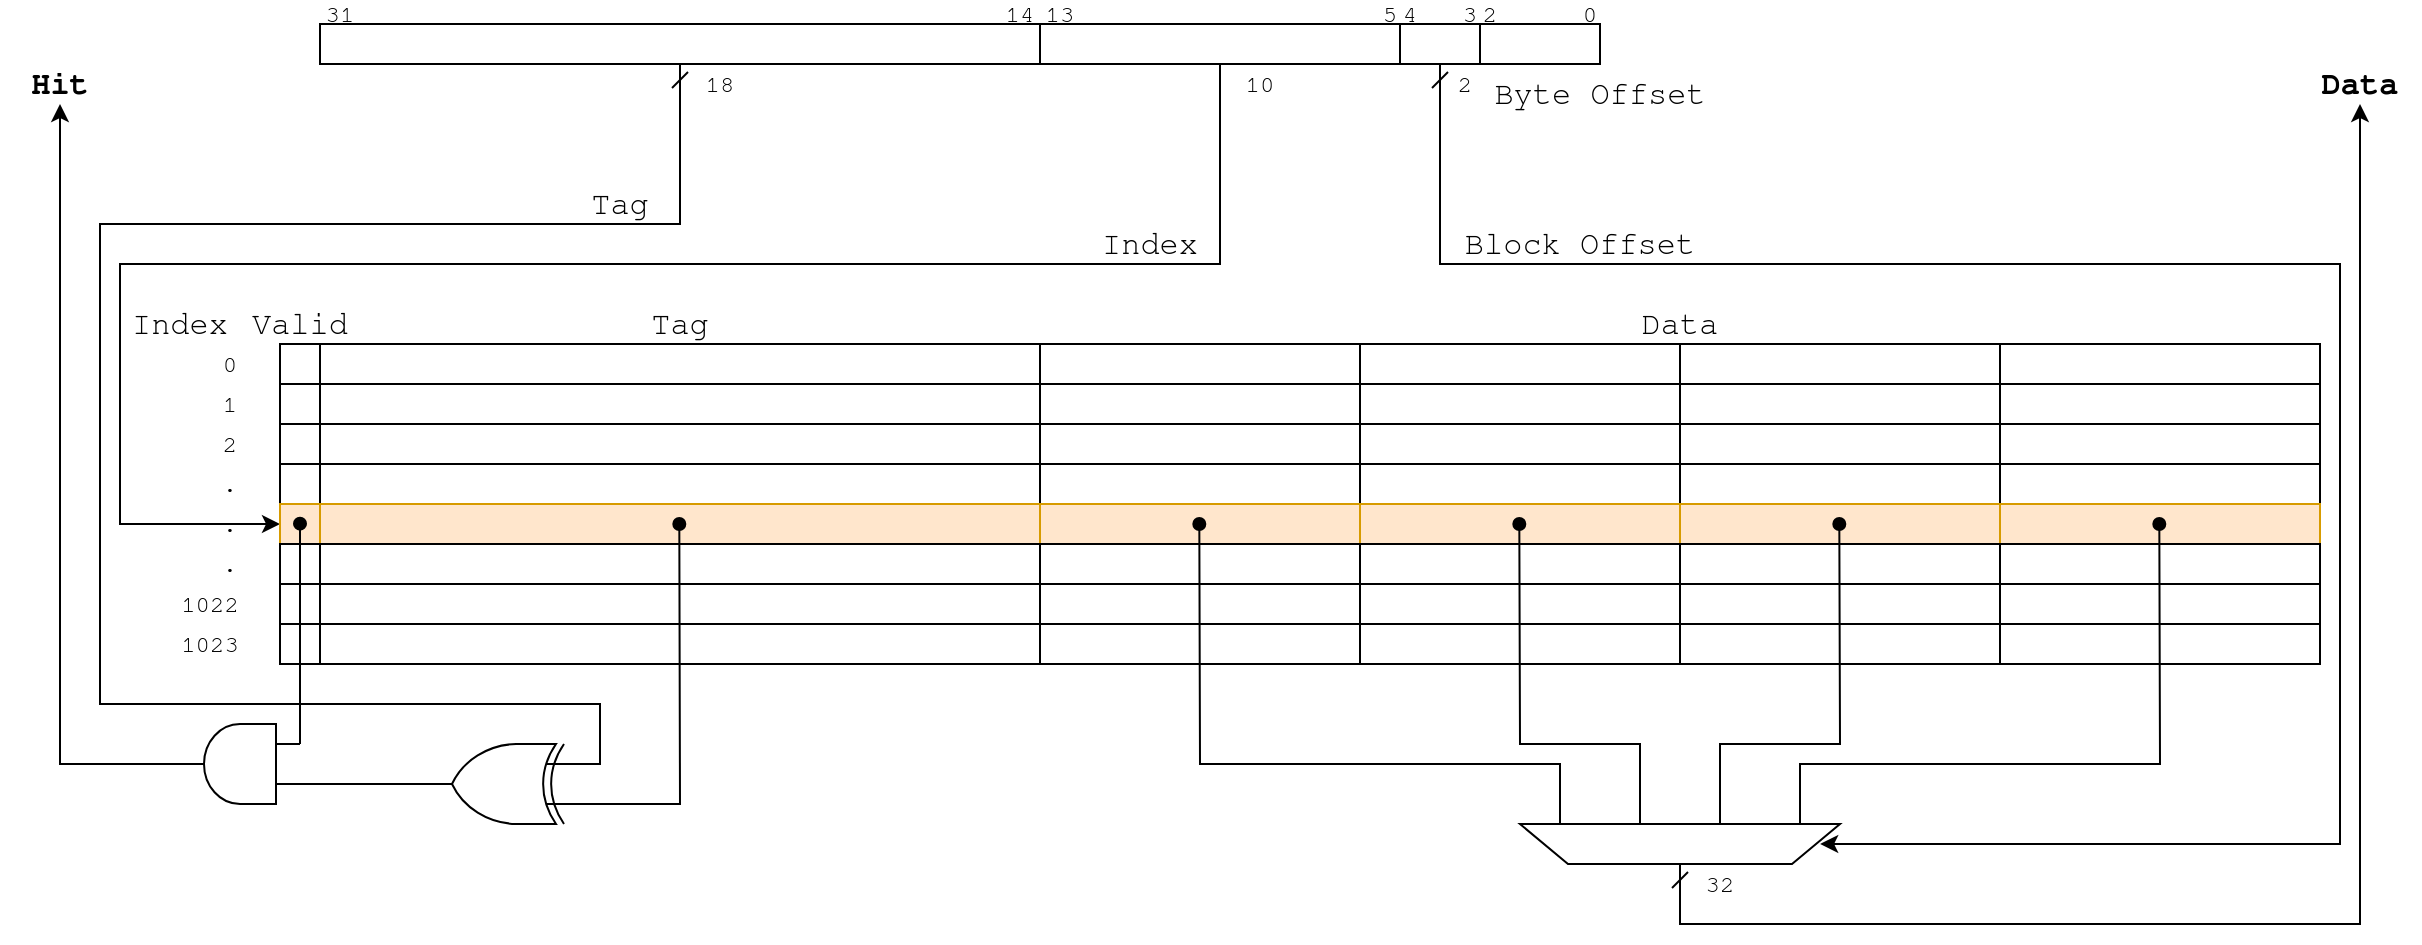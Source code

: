 <mxfile version="24.7.5">
  <diagram name="Page-1" id="nhSSe0_1oHJC-J0Gscfc">
    <mxGraphModel dx="1837" dy="776" grid="1" gridSize="10" guides="1" tooltips="1" connect="1" arrows="1" fold="1" page="0" pageScale="1" pageWidth="827" pageHeight="1169" math="0" shadow="0">
      <root>
        <mxCell id="0" />
        <mxCell id="1" parent="0" />
        <mxCell id="-qi0X-64Dlxxy80N8c6h-1" value="" style="rounded=0;whiteSpace=wrap;html=1;fontSize=16;fontFamily=FreeMono;" vertex="1" parent="1">
          <mxGeometry x="-140" y="400" width="60" height="20" as="geometry" />
        </mxCell>
        <mxCell id="-qi0X-64Dlxxy80N8c6h-105" style="edgeStyle=orthogonalEdgeStyle;rounded=0;orthogonalLoop=1;jettySize=auto;html=1;entryX=0.938;entryY=0.5;entryDx=0;entryDy=0;entryPerimeter=0;startArrow=dash;startFill=0;" edge="1" parent="1" source="-qi0X-64Dlxxy80N8c6h-2" target="-qi0X-64Dlxxy80N8c6h-102">
          <mxGeometry relative="1" as="geometry">
            <mxPoint x="70" y="810" as="targetPoint" />
            <Array as="points">
              <mxPoint x="-160" y="520" />
              <mxPoint x="290" y="520" />
              <mxPoint x="290" y="810" />
            </Array>
          </mxGeometry>
        </mxCell>
        <mxCell id="-qi0X-64Dlxxy80N8c6h-2" value="" style="rounded=0;whiteSpace=wrap;html=1;fontSize=16;fontFamily=FreeMono;" vertex="1" parent="1">
          <mxGeometry x="-180" y="400" width="40" height="20" as="geometry" />
        </mxCell>
        <mxCell id="-qi0X-64Dlxxy80N8c6h-107" style="edgeStyle=orthogonalEdgeStyle;rounded=0;orthogonalLoop=1;jettySize=auto;html=1;entryX=0;entryY=0.5;entryDx=0;entryDy=0;" edge="1" parent="1" source="-qi0X-64Dlxxy80N8c6h-3" target="-qi0X-64Dlxxy80N8c6h-53">
          <mxGeometry relative="1" as="geometry">
            <mxPoint x="-820" y="650" as="targetPoint" />
            <Array as="points">
              <mxPoint x="-270" y="520" />
              <mxPoint x="-820" y="520" />
              <mxPoint x="-820" y="650" />
            </Array>
          </mxGeometry>
        </mxCell>
        <mxCell id="-qi0X-64Dlxxy80N8c6h-3" value="" style="rounded=0;whiteSpace=wrap;html=1;fontSize=16;fontFamily=FreeMono;" vertex="1" parent="1">
          <mxGeometry x="-360" y="400" width="180" height="20" as="geometry" />
        </mxCell>
        <mxCell id="-qi0X-64Dlxxy80N8c6h-108" style="edgeStyle=orthogonalEdgeStyle;rounded=0;orthogonalLoop=1;jettySize=auto;html=1;entryX=0;entryY=0.75;entryDx=0;entryDy=0;entryPerimeter=0;startArrow=dash;startFill=0;endArrow=none;endFill=0;" edge="1" parent="1" source="-qi0X-64Dlxxy80N8c6h-4" target="-qi0X-64Dlxxy80N8c6h-93">
          <mxGeometry relative="1" as="geometry">
            <mxPoint x="-580" y="770" as="targetPoint" />
            <Array as="points">
              <mxPoint x="-540" y="500" />
              <mxPoint x="-830" y="500" />
              <mxPoint x="-830" y="740" />
              <mxPoint x="-580" y="740" />
              <mxPoint x="-580" y="770" />
            </Array>
          </mxGeometry>
        </mxCell>
        <mxCell id="-qi0X-64Dlxxy80N8c6h-4" value="" style="rounded=0;whiteSpace=wrap;html=1;fontSize=16;fontFamily=FreeMono;" vertex="1" parent="1">
          <mxGeometry x="-720" y="400" width="360" height="20" as="geometry" />
        </mxCell>
        <mxCell id="-qi0X-64Dlxxy80N8c6h-6" value="&lt;font face=&quot;FreeMono&quot;&gt;18&lt;/font&gt;" style="text;strokeColor=none;align=center;fillColor=none;html=1;verticalAlign=middle;whiteSpace=wrap;rounded=0;" vertex="1" parent="1">
          <mxGeometry x="-530" y="425" width="20" height="10" as="geometry" />
        </mxCell>
        <mxCell id="-qi0X-64Dlxxy80N8c6h-7" value="&lt;font face=&quot;FreeMono&quot;&gt;31&lt;/font&gt;" style="text;strokeColor=none;align=center;fillColor=none;html=1;verticalAlign=middle;whiteSpace=wrap;rounded=0;" vertex="1" parent="1">
          <mxGeometry x="-720" y="390" width="20" height="10" as="geometry" />
        </mxCell>
        <mxCell id="-qi0X-64Dlxxy80N8c6h-8" value="&lt;font face=&quot;FreeMono&quot;&gt;14&lt;/font&gt;" style="text;strokeColor=none;align=center;fillColor=none;html=1;verticalAlign=middle;whiteSpace=wrap;rounded=0;" vertex="1" parent="1">
          <mxGeometry x="-380" y="390" width="20" height="10" as="geometry" />
        </mxCell>
        <mxCell id="-qi0X-64Dlxxy80N8c6h-9" value="&lt;font face=&quot;FreeMono&quot;&gt;13&lt;/font&gt;" style="text;strokeColor=none;align=center;fillColor=none;html=1;verticalAlign=middle;whiteSpace=wrap;rounded=0;" vertex="1" parent="1">
          <mxGeometry x="-360" y="390" width="20" height="10" as="geometry" />
        </mxCell>
        <mxCell id="-qi0X-64Dlxxy80N8c6h-10" value="&lt;font face=&quot;FreeMono&quot;&gt;5&lt;/font&gt;" style="text;strokeColor=none;align=center;fillColor=none;html=1;verticalAlign=middle;whiteSpace=wrap;rounded=0;" vertex="1" parent="1">
          <mxGeometry x="-190" y="390" width="10" height="10" as="geometry" />
        </mxCell>
        <mxCell id="-qi0X-64Dlxxy80N8c6h-11" value="&lt;font face=&quot;FreeMono&quot;&gt;4&lt;/font&gt;" style="text;strokeColor=none;align=center;fillColor=none;html=1;verticalAlign=middle;whiteSpace=wrap;rounded=0;" vertex="1" parent="1">
          <mxGeometry x="-180" y="390" width="10" height="10" as="geometry" />
        </mxCell>
        <mxCell id="-qi0X-64Dlxxy80N8c6h-12" value="&lt;font face=&quot;FreeMono&quot;&gt;3&lt;/font&gt;" style="text;strokeColor=none;align=center;fillColor=none;html=1;verticalAlign=middle;whiteSpace=wrap;rounded=0;" vertex="1" parent="1">
          <mxGeometry x="-150" y="390" width="10" height="10" as="geometry" />
        </mxCell>
        <mxCell id="-qi0X-64Dlxxy80N8c6h-13" value="&lt;font face=&quot;FreeMono&quot;&gt;2&lt;/font&gt;" style="text;strokeColor=none;align=center;fillColor=none;html=1;verticalAlign=middle;whiteSpace=wrap;rounded=0;" vertex="1" parent="1">
          <mxGeometry x="-140" y="390" width="10" height="10" as="geometry" />
        </mxCell>
        <mxCell id="-qi0X-64Dlxxy80N8c6h-14" value="&lt;font face=&quot;FreeMono&quot;&gt;0&lt;/font&gt;" style="text;strokeColor=none;align=center;fillColor=none;html=1;verticalAlign=middle;whiteSpace=wrap;rounded=0;" vertex="1" parent="1">
          <mxGeometry x="-90" y="390" width="10" height="10" as="geometry" />
        </mxCell>
        <mxCell id="-qi0X-64Dlxxy80N8c6h-16" value="&lt;font face=&quot;FreeMono&quot;&gt;10&lt;/font&gt;" style="text;strokeColor=none;align=center;fillColor=none;html=1;verticalAlign=middle;whiteSpace=wrap;rounded=0;" vertex="1" parent="1">
          <mxGeometry x="-260" y="425" width="20" height="10" as="geometry" />
        </mxCell>
        <mxCell id="-qi0X-64Dlxxy80N8c6h-19" value="&lt;font style=&quot;font-size: 16px;&quot; face=&quot;FreeMono&quot;&gt;Tag&lt;/font&gt;" style="text;strokeColor=none;align=center;fillColor=none;html=1;verticalAlign=middle;whiteSpace=wrap;rounded=0;fontSize=16;" vertex="1" parent="1">
          <mxGeometry x="-590" y="480" width="40" height="20" as="geometry" />
        </mxCell>
        <mxCell id="-qi0X-64Dlxxy80N8c6h-20" value="&lt;font style=&quot;font-size: 16px;&quot; face=&quot;FreeMono&quot;&gt;Index&lt;/font&gt;" style="text;strokeColor=none;align=center;fillColor=none;html=1;verticalAlign=middle;whiteSpace=wrap;rounded=0;fontSize=16;" vertex="1" parent="1">
          <mxGeometry x="-330" y="500" width="50" height="20" as="geometry" />
        </mxCell>
        <mxCell id="-qi0X-64Dlxxy80N8c6h-21" value="" style="rounded=0;whiteSpace=wrap;html=1;" vertex="1" parent="1">
          <mxGeometry x="-740" y="560" width="20" height="20" as="geometry" />
        </mxCell>
        <mxCell id="-qi0X-64Dlxxy80N8c6h-22" value="" style="rounded=0;whiteSpace=wrap;html=1;" vertex="1" parent="1">
          <mxGeometry x="-720" y="560" width="360" height="20" as="geometry" />
        </mxCell>
        <mxCell id="-qi0X-64Dlxxy80N8c6h-23" value="" style="rounded=0;whiteSpace=wrap;html=1;" vertex="1" parent="1">
          <mxGeometry x="-360" y="560" width="160" height="20" as="geometry" />
        </mxCell>
        <mxCell id="-qi0X-64Dlxxy80N8c6h-24" value="" style="rounded=0;whiteSpace=wrap;html=1;" vertex="1" parent="1">
          <mxGeometry x="-200" y="560" width="160" height="20" as="geometry" />
        </mxCell>
        <mxCell id="-qi0X-64Dlxxy80N8c6h-25" value="" style="rounded=0;whiteSpace=wrap;html=1;" vertex="1" parent="1">
          <mxGeometry x="-40" y="560" width="160" height="20" as="geometry" />
        </mxCell>
        <mxCell id="-qi0X-64Dlxxy80N8c6h-26" value="" style="rounded=0;whiteSpace=wrap;html=1;" vertex="1" parent="1">
          <mxGeometry x="120" y="560" width="160" height="20" as="geometry" />
        </mxCell>
        <mxCell id="-qi0X-64Dlxxy80N8c6h-27" value="&lt;font style=&quot;font-size: 16px;&quot; face=&quot;FreeMono&quot;&gt;Valid&lt;/font&gt;" style="text;strokeColor=none;align=center;fillColor=none;html=1;verticalAlign=middle;whiteSpace=wrap;rounded=0;fontSize=16;" vertex="1" parent="1">
          <mxGeometry x="-760" y="540" width="60" height="20" as="geometry" />
        </mxCell>
        <mxCell id="-qi0X-64Dlxxy80N8c6h-28" value="&lt;font style=&quot;font-size: 16px;&quot; face=&quot;FreeMono&quot;&gt;Tag&lt;/font&gt;" style="text;strokeColor=none;align=center;fillColor=none;html=1;verticalAlign=middle;whiteSpace=wrap;rounded=0;fontSize=16;" vertex="1" parent="1">
          <mxGeometry x="-570" y="540" width="60" height="20" as="geometry" />
        </mxCell>
        <mxCell id="-qi0X-64Dlxxy80N8c6h-29" value="&lt;font style=&quot;font-size: 16px;&quot; face=&quot;FreeMono&quot;&gt;Data&lt;/font&gt;" style="text;strokeColor=none;align=center;fillColor=none;html=1;verticalAlign=middle;whiteSpace=wrap;rounded=0;fontSize=16;" vertex="1" parent="1">
          <mxGeometry x="-70" y="540" width="60" height="20" as="geometry" />
        </mxCell>
        <mxCell id="-qi0X-64Dlxxy80N8c6h-30" value="&lt;font style=&quot;font-size: 16px;&quot; face=&quot;FreeMono&quot;&gt;Index&lt;/font&gt;" style="text;strokeColor=none;align=center;fillColor=none;html=1;verticalAlign=middle;whiteSpace=wrap;rounded=0;fontSize=16;" vertex="1" parent="1">
          <mxGeometry x="-820" y="540" width="60" height="20" as="geometry" />
        </mxCell>
        <mxCell id="-qi0X-64Dlxxy80N8c6h-31" value="&lt;font face=&quot;FreeMono&quot;&gt;0&lt;/font&gt;" style="text;strokeColor=none;align=center;fillColor=none;html=1;verticalAlign=middle;whiteSpace=wrap;rounded=0;" vertex="1" parent="1">
          <mxGeometry x="-770" y="560" width="10" height="20" as="geometry" />
        </mxCell>
        <mxCell id="-qi0X-64Dlxxy80N8c6h-32" value="" style="rounded=0;whiteSpace=wrap;html=1;" vertex="1" parent="1">
          <mxGeometry x="-740" y="580" width="20" height="20" as="geometry" />
        </mxCell>
        <mxCell id="-qi0X-64Dlxxy80N8c6h-33" value="" style="rounded=0;whiteSpace=wrap;html=1;" vertex="1" parent="1">
          <mxGeometry x="-720" y="580" width="360" height="20" as="geometry" />
        </mxCell>
        <mxCell id="-qi0X-64Dlxxy80N8c6h-34" value="" style="rounded=0;whiteSpace=wrap;html=1;" vertex="1" parent="1">
          <mxGeometry x="-360" y="580" width="160" height="20" as="geometry" />
        </mxCell>
        <mxCell id="-qi0X-64Dlxxy80N8c6h-35" value="" style="rounded=0;whiteSpace=wrap;html=1;" vertex="1" parent="1">
          <mxGeometry x="-200" y="580" width="160" height="20" as="geometry" />
        </mxCell>
        <mxCell id="-qi0X-64Dlxxy80N8c6h-36" value="" style="rounded=0;whiteSpace=wrap;html=1;" vertex="1" parent="1">
          <mxGeometry x="-40" y="580" width="160" height="20" as="geometry" />
        </mxCell>
        <mxCell id="-qi0X-64Dlxxy80N8c6h-37" value="" style="rounded=0;whiteSpace=wrap;html=1;" vertex="1" parent="1">
          <mxGeometry x="120" y="580" width="160" height="20" as="geometry" />
        </mxCell>
        <mxCell id="-qi0X-64Dlxxy80N8c6h-38" value="&lt;font face=&quot;FreeMono&quot;&gt;1&lt;/font&gt;" style="text;strokeColor=none;align=center;fillColor=none;html=1;verticalAlign=middle;whiteSpace=wrap;rounded=0;" vertex="1" parent="1">
          <mxGeometry x="-770" y="580" width="10" height="20" as="geometry" />
        </mxCell>
        <mxCell id="-qi0X-64Dlxxy80N8c6h-39" value="" style="rounded=0;whiteSpace=wrap;html=1;" vertex="1" parent="1">
          <mxGeometry x="-740" y="600" width="20" height="20" as="geometry" />
        </mxCell>
        <mxCell id="-qi0X-64Dlxxy80N8c6h-40" value="" style="rounded=0;whiteSpace=wrap;html=1;" vertex="1" parent="1">
          <mxGeometry x="-720" y="600" width="360" height="20" as="geometry" />
        </mxCell>
        <mxCell id="-qi0X-64Dlxxy80N8c6h-41" value="" style="rounded=0;whiteSpace=wrap;html=1;" vertex="1" parent="1">
          <mxGeometry x="-360" y="600" width="160" height="20" as="geometry" />
        </mxCell>
        <mxCell id="-qi0X-64Dlxxy80N8c6h-42" value="" style="rounded=0;whiteSpace=wrap;html=1;" vertex="1" parent="1">
          <mxGeometry x="-200" y="600" width="160" height="20" as="geometry" />
        </mxCell>
        <mxCell id="-qi0X-64Dlxxy80N8c6h-43" value="" style="rounded=0;whiteSpace=wrap;html=1;" vertex="1" parent="1">
          <mxGeometry x="-40" y="600" width="160" height="20" as="geometry" />
        </mxCell>
        <mxCell id="-qi0X-64Dlxxy80N8c6h-44" value="" style="rounded=0;whiteSpace=wrap;html=1;" vertex="1" parent="1">
          <mxGeometry x="120" y="600" width="160" height="20" as="geometry" />
        </mxCell>
        <mxCell id="-qi0X-64Dlxxy80N8c6h-45" value="&lt;font face=&quot;FreeMono&quot;&gt;2&lt;/font&gt;" style="text;strokeColor=none;align=center;fillColor=none;html=1;verticalAlign=middle;whiteSpace=wrap;rounded=0;" vertex="1" parent="1">
          <mxGeometry x="-770" y="600" width="10" height="20" as="geometry" />
        </mxCell>
        <mxCell id="-qi0X-64Dlxxy80N8c6h-46" value="" style="rounded=0;whiteSpace=wrap;html=1;" vertex="1" parent="1">
          <mxGeometry x="-740" y="620" width="20" height="20" as="geometry" />
        </mxCell>
        <mxCell id="-qi0X-64Dlxxy80N8c6h-47" value="" style="rounded=0;whiteSpace=wrap;html=1;" vertex="1" parent="1">
          <mxGeometry x="-720" y="620" width="360" height="20" as="geometry" />
        </mxCell>
        <mxCell id="-qi0X-64Dlxxy80N8c6h-48" value="" style="rounded=0;whiteSpace=wrap;html=1;" vertex="1" parent="1">
          <mxGeometry x="-360" y="620" width="160" height="20" as="geometry" />
        </mxCell>
        <mxCell id="-qi0X-64Dlxxy80N8c6h-49" value="" style="rounded=0;whiteSpace=wrap;html=1;" vertex="1" parent="1">
          <mxGeometry x="-200" y="620" width="160" height="20" as="geometry" />
        </mxCell>
        <mxCell id="-qi0X-64Dlxxy80N8c6h-50" value="" style="rounded=0;whiteSpace=wrap;html=1;" vertex="1" parent="1">
          <mxGeometry x="-40" y="620" width="160" height="20" as="geometry" />
        </mxCell>
        <mxCell id="-qi0X-64Dlxxy80N8c6h-51" value="" style="rounded=0;whiteSpace=wrap;html=1;" vertex="1" parent="1">
          <mxGeometry x="120" y="620" width="160" height="20" as="geometry" />
        </mxCell>
        <mxCell id="-qi0X-64Dlxxy80N8c6h-52" value="&lt;font face=&quot;FreeMono&quot;&gt;.&lt;/font&gt;" style="text;strokeColor=none;align=center;fillColor=none;html=1;verticalAlign=middle;whiteSpace=wrap;rounded=0;" vertex="1" parent="1">
          <mxGeometry x="-770" y="620" width="10" height="20" as="geometry" />
        </mxCell>
        <mxCell id="-qi0X-64Dlxxy80N8c6h-53" value="" style="rounded=0;whiteSpace=wrap;html=1;fillColor=#ffe6cc;strokeColor=#d79b00;" vertex="1" parent="1">
          <mxGeometry x="-740" y="640" width="20" height="20" as="geometry" />
        </mxCell>
        <mxCell id="-qi0X-64Dlxxy80N8c6h-54" value="" style="rounded=0;whiteSpace=wrap;html=1;fillColor=#ffe6cc;strokeColor=#d79b00;" vertex="1" parent="1">
          <mxGeometry x="-720" y="640" width="360" height="20" as="geometry" />
        </mxCell>
        <mxCell id="-qi0X-64Dlxxy80N8c6h-55" value="" style="rounded=0;whiteSpace=wrap;html=1;fillColor=#ffe6cc;strokeColor=#d79b00;" vertex="1" parent="1">
          <mxGeometry x="-360" y="640" width="160" height="20" as="geometry" />
        </mxCell>
        <mxCell id="-qi0X-64Dlxxy80N8c6h-56" value="" style="rounded=0;whiteSpace=wrap;html=1;fillColor=#ffe6cc;strokeColor=#d79b00;" vertex="1" parent="1">
          <mxGeometry x="-200" y="640" width="160" height="20" as="geometry" />
        </mxCell>
        <mxCell id="-qi0X-64Dlxxy80N8c6h-57" value="" style="rounded=0;whiteSpace=wrap;html=1;fillColor=#ffe6cc;strokeColor=#d79b00;" vertex="1" parent="1">
          <mxGeometry x="-40" y="640" width="160" height="20" as="geometry" />
        </mxCell>
        <mxCell id="-qi0X-64Dlxxy80N8c6h-58" value="" style="rounded=0;whiteSpace=wrap;html=1;fillColor=#ffe6cc;strokeColor=#d79b00;" vertex="1" parent="1">
          <mxGeometry x="120" y="640" width="160" height="20" as="geometry" />
        </mxCell>
        <mxCell id="-qi0X-64Dlxxy80N8c6h-59" value="&lt;font face=&quot;FreeMono&quot;&gt;.&lt;/font&gt;" style="text;strokeColor=none;align=center;fillColor=none;html=1;verticalAlign=middle;whiteSpace=wrap;rounded=0;" vertex="1" parent="1">
          <mxGeometry x="-770" y="640" width="10" height="20" as="geometry" />
        </mxCell>
        <mxCell id="-qi0X-64Dlxxy80N8c6h-60" value="" style="rounded=0;whiteSpace=wrap;html=1;" vertex="1" parent="1">
          <mxGeometry x="-740" y="660" width="20" height="20" as="geometry" />
        </mxCell>
        <mxCell id="-qi0X-64Dlxxy80N8c6h-61" value="" style="rounded=0;whiteSpace=wrap;html=1;" vertex="1" parent="1">
          <mxGeometry x="-720" y="660" width="360" height="20" as="geometry" />
        </mxCell>
        <mxCell id="-qi0X-64Dlxxy80N8c6h-62" value="" style="rounded=0;whiteSpace=wrap;html=1;" vertex="1" parent="1">
          <mxGeometry x="-360" y="660" width="160" height="20" as="geometry" />
        </mxCell>
        <mxCell id="-qi0X-64Dlxxy80N8c6h-63" value="" style="rounded=0;whiteSpace=wrap;html=1;" vertex="1" parent="1">
          <mxGeometry x="-200" y="660" width="160" height="20" as="geometry" />
        </mxCell>
        <mxCell id="-qi0X-64Dlxxy80N8c6h-64" value="" style="rounded=0;whiteSpace=wrap;html=1;" vertex="1" parent="1">
          <mxGeometry x="-40" y="660" width="160" height="20" as="geometry" />
        </mxCell>
        <mxCell id="-qi0X-64Dlxxy80N8c6h-65" value="" style="rounded=0;whiteSpace=wrap;html=1;" vertex="1" parent="1">
          <mxGeometry x="120" y="660" width="160" height="20" as="geometry" />
        </mxCell>
        <mxCell id="-qi0X-64Dlxxy80N8c6h-66" value="&lt;font face=&quot;FreeMono&quot;&gt;.&lt;/font&gt;" style="text;strokeColor=none;align=center;fillColor=none;html=1;verticalAlign=middle;whiteSpace=wrap;rounded=0;" vertex="1" parent="1">
          <mxGeometry x="-770" y="660" width="10" height="20" as="geometry" />
        </mxCell>
        <mxCell id="-qi0X-64Dlxxy80N8c6h-67" value="" style="rounded=0;whiteSpace=wrap;html=1;" vertex="1" parent="1">
          <mxGeometry x="-740" y="680" width="20" height="20" as="geometry" />
        </mxCell>
        <mxCell id="-qi0X-64Dlxxy80N8c6h-68" value="" style="rounded=0;whiteSpace=wrap;html=1;" vertex="1" parent="1">
          <mxGeometry x="-720" y="680" width="360" height="20" as="geometry" />
        </mxCell>
        <mxCell id="-qi0X-64Dlxxy80N8c6h-69" value="" style="rounded=0;whiteSpace=wrap;html=1;" vertex="1" parent="1">
          <mxGeometry x="-360" y="680" width="160" height="20" as="geometry" />
        </mxCell>
        <mxCell id="-qi0X-64Dlxxy80N8c6h-70" value="" style="rounded=0;whiteSpace=wrap;html=1;" vertex="1" parent="1">
          <mxGeometry x="-200" y="680" width="160" height="20" as="geometry" />
        </mxCell>
        <mxCell id="-qi0X-64Dlxxy80N8c6h-71" value="" style="rounded=0;whiteSpace=wrap;html=1;" vertex="1" parent="1">
          <mxGeometry x="-40" y="680" width="160" height="20" as="geometry" />
        </mxCell>
        <mxCell id="-qi0X-64Dlxxy80N8c6h-72" value="" style="rounded=0;whiteSpace=wrap;html=1;" vertex="1" parent="1">
          <mxGeometry x="120" y="680" width="160" height="20" as="geometry" />
        </mxCell>
        <mxCell id="-qi0X-64Dlxxy80N8c6h-73" value="&lt;font face=&quot;FreeMono&quot;&gt;1022&lt;/font&gt;" style="text;strokeColor=none;align=center;fillColor=none;html=1;verticalAlign=middle;whiteSpace=wrap;rounded=0;" vertex="1" parent="1">
          <mxGeometry x="-790" y="680" width="30" height="20" as="geometry" />
        </mxCell>
        <mxCell id="-qi0X-64Dlxxy80N8c6h-74" value="" style="rounded=0;whiteSpace=wrap;html=1;" vertex="1" parent="1">
          <mxGeometry x="-740" y="700" width="20" height="20" as="geometry" />
        </mxCell>
        <mxCell id="-qi0X-64Dlxxy80N8c6h-75" value="" style="rounded=0;whiteSpace=wrap;html=1;" vertex="1" parent="1">
          <mxGeometry x="-720" y="700" width="360" height="20" as="geometry" />
        </mxCell>
        <mxCell id="-qi0X-64Dlxxy80N8c6h-76" value="" style="rounded=0;whiteSpace=wrap;html=1;" vertex="1" parent="1">
          <mxGeometry x="-360" y="700" width="160" height="20" as="geometry" />
        </mxCell>
        <mxCell id="-qi0X-64Dlxxy80N8c6h-77" value="" style="rounded=0;whiteSpace=wrap;html=1;" vertex="1" parent="1">
          <mxGeometry x="-200" y="700" width="160" height="20" as="geometry" />
        </mxCell>
        <mxCell id="-qi0X-64Dlxxy80N8c6h-78" value="" style="rounded=0;whiteSpace=wrap;html=1;" vertex="1" parent="1">
          <mxGeometry x="-40" y="700" width="160" height="20" as="geometry" />
        </mxCell>
        <mxCell id="-qi0X-64Dlxxy80N8c6h-79" value="" style="rounded=0;whiteSpace=wrap;html=1;" vertex="1" parent="1">
          <mxGeometry x="120" y="700" width="160" height="20" as="geometry" />
        </mxCell>
        <mxCell id="-qi0X-64Dlxxy80N8c6h-80" value="&lt;font face=&quot;FreeMono&quot;&gt;1023&lt;/font&gt;" style="text;strokeColor=none;align=center;fillColor=none;html=1;verticalAlign=middle;whiteSpace=wrap;rounded=0;" vertex="1" parent="1">
          <mxGeometry x="-790" y="700" width="30" height="20" as="geometry" />
        </mxCell>
        <mxCell id="-qi0X-64Dlxxy80N8c6h-88" value="" style="edgeStyle=none;orthogonalLoop=1;jettySize=auto;html=1;rounded=0;startArrow=oval;startFill=1;endArrow=none;endFill=0;" edge="1" parent="1">
          <mxGeometry width="80" relative="1" as="geometry">
            <mxPoint x="-730" y="649.83" as="sourcePoint" />
            <mxPoint x="-730" y="760" as="targetPoint" />
            <Array as="points" />
          </mxGeometry>
        </mxCell>
        <mxCell id="-qi0X-64Dlxxy80N8c6h-95" style="edgeStyle=orthogonalEdgeStyle;rounded=0;orthogonalLoop=1;jettySize=auto;html=1;entryX=0.5;entryY=1;entryDx=0;entryDy=0;" edge="1" parent="1" source="-qi0X-64Dlxxy80N8c6h-89" target="-qi0X-64Dlxxy80N8c6h-96">
          <mxGeometry relative="1" as="geometry">
            <mxPoint x="-850" y="450" as="targetPoint" />
          </mxGeometry>
        </mxCell>
        <mxCell id="-qi0X-64Dlxxy80N8c6h-89" value="" style="verticalLabelPosition=bottom;shadow=0;dashed=0;align=center;html=1;verticalAlign=top;shape=mxgraph.electrical.logic_gates.logic_gate;operation=and;rotation=90;direction=south;" vertex="1" parent="1">
          <mxGeometry x="-780" y="740" width="40" height="60" as="geometry" />
        </mxCell>
        <mxCell id="-qi0X-64Dlxxy80N8c6h-91" value="" style="edgeStyle=none;orthogonalLoop=1;jettySize=auto;html=1;rounded=0;startArrow=oval;startFill=1;endArrow=none;endFill=0;entryX=0;entryY=0.25;entryDx=0;entryDy=0;entryPerimeter=0;" edge="1" parent="1" target="-qi0X-64Dlxxy80N8c6h-93">
          <mxGeometry width="80" relative="1" as="geometry">
            <mxPoint x="-540.34" y="650" as="sourcePoint" />
            <mxPoint x="-540" y="790" as="targetPoint" />
            <Array as="points">
              <mxPoint x="-540" y="790" />
            </Array>
          </mxGeometry>
        </mxCell>
        <mxCell id="-qi0X-64Dlxxy80N8c6h-93" value="" style="verticalLabelPosition=bottom;shadow=0;dashed=0;align=center;html=1;verticalAlign=top;shape=mxgraph.electrical.logic_gates.logic_gate;operation=xor;direction=west;" vertex="1" parent="1">
          <mxGeometry x="-670" y="760" width="80" height="40" as="geometry" />
        </mxCell>
        <mxCell id="-qi0X-64Dlxxy80N8c6h-94" style="edgeStyle=orthogonalEdgeStyle;rounded=0;orthogonalLoop=1;jettySize=auto;html=1;entryX=0;entryY=0.25;entryDx=0;entryDy=0;entryPerimeter=0;endArrow=none;endFill=0;" edge="1" parent="1" source="-qi0X-64Dlxxy80N8c6h-93" target="-qi0X-64Dlxxy80N8c6h-89">
          <mxGeometry relative="1" as="geometry" />
        </mxCell>
        <mxCell id="-qi0X-64Dlxxy80N8c6h-96" value="&lt;font style=&quot;font-size: 16px;&quot; face=&quot;FreeMono&quot;&gt;&lt;b&gt;Hit&lt;/b&gt;&lt;/font&gt;" style="text;strokeColor=none;align=center;fillColor=none;html=1;verticalAlign=middle;whiteSpace=wrap;rounded=0;fontSize=16;" vertex="1" parent="1">
          <mxGeometry x="-880" y="420" width="60" height="20" as="geometry" />
        </mxCell>
        <mxCell id="-qi0X-64Dlxxy80N8c6h-97" value="" style="edgeStyle=none;orthogonalLoop=1;jettySize=auto;html=1;rounded=0;startArrow=oval;startFill=1;endArrow=none;endFill=0;entryX=0.125;entryY=0;entryDx=0;entryDy=0;entryPerimeter=0;" edge="1" parent="1" target="-qi0X-64Dlxxy80N8c6h-102">
          <mxGeometry width="80" relative="1" as="geometry">
            <mxPoint x="-280.34" y="650" as="sourcePoint" />
            <mxPoint x="-90" y="780" as="targetPoint" />
            <Array as="points">
              <mxPoint x="-280" y="770" />
              <mxPoint x="-100" y="770" />
            </Array>
          </mxGeometry>
        </mxCell>
        <mxCell id="-qi0X-64Dlxxy80N8c6h-98" value="" style="edgeStyle=none;orthogonalLoop=1;jettySize=auto;html=1;rounded=0;startArrow=oval;startFill=1;endArrow=none;endFill=0;entryX=0.375;entryY=0;entryDx=0;entryDy=0;entryPerimeter=0;" edge="1" parent="1" target="-qi0X-64Dlxxy80N8c6h-102">
          <mxGeometry width="80" relative="1" as="geometry">
            <mxPoint x="-120.34" y="650" as="sourcePoint" />
            <mxPoint x="-50" y="790" as="targetPoint" />
            <Array as="points">
              <mxPoint x="-120" y="760" />
              <mxPoint x="-60" y="760" />
            </Array>
          </mxGeometry>
        </mxCell>
        <mxCell id="-qi0X-64Dlxxy80N8c6h-99" value="" style="edgeStyle=none;orthogonalLoop=1;jettySize=auto;html=1;rounded=0;startArrow=oval;startFill=1;endArrow=none;endFill=0;entryX=0.625;entryY=0;entryDx=0;entryDy=0;entryPerimeter=0;" edge="1" parent="1" target="-qi0X-64Dlxxy80N8c6h-102">
          <mxGeometry width="80" relative="1" as="geometry">
            <mxPoint x="39.66" y="650" as="sourcePoint" />
            <mxPoint x="-20" y="790" as="targetPoint" />
            <Array as="points">
              <mxPoint x="40" y="760" />
              <mxPoint x="-20" y="760" />
            </Array>
          </mxGeometry>
        </mxCell>
        <mxCell id="-qi0X-64Dlxxy80N8c6h-100" value="" style="edgeStyle=none;orthogonalLoop=1;jettySize=auto;html=1;rounded=0;startArrow=oval;startFill=1;endArrow=none;endFill=0;entryX=0.875;entryY=0;entryDx=0;entryDy=0;entryPerimeter=0;" edge="1" parent="1" target="-qi0X-64Dlxxy80N8c6h-102">
          <mxGeometry width="80" relative="1" as="geometry">
            <mxPoint x="199.66" y="650" as="sourcePoint" />
            <mxPoint y="790" as="targetPoint" />
            <Array as="points">
              <mxPoint x="200" y="770" />
              <mxPoint x="20" y="770" />
            </Array>
          </mxGeometry>
        </mxCell>
        <mxCell id="-qi0X-64Dlxxy80N8c6h-103" style="edgeStyle=orthogonalEdgeStyle;rounded=0;orthogonalLoop=1;jettySize=auto;html=1;entryX=0.5;entryY=1;entryDx=0;entryDy=0;startArrow=dash;startFill=0;" edge="1" parent="1" source="-qi0X-64Dlxxy80N8c6h-102" target="-qi0X-64Dlxxy80N8c6h-104">
          <mxGeometry relative="1" as="geometry">
            <mxPoint x="300" y="480" as="targetPoint" />
            <Array as="points">
              <mxPoint x="-40" y="850" />
              <mxPoint x="300" y="850" />
            </Array>
          </mxGeometry>
        </mxCell>
        <mxCell id="-qi0X-64Dlxxy80N8c6h-102" value="" style="verticalLabelPosition=bottom;verticalAlign=top;html=1;shape=mxgraph.basic.polygon;polyCoords=[[0.15,1],[0.85,1],[1,0],[0,0]];polyline=0;" vertex="1" parent="1">
          <mxGeometry x="-120" y="800" width="160" height="20" as="geometry" />
        </mxCell>
        <mxCell id="-qi0X-64Dlxxy80N8c6h-104" value="&lt;font style=&quot;font-size: 16px;&quot; face=&quot;FreeMono&quot;&gt;&lt;b&gt;Data&lt;/b&gt;&lt;/font&gt;" style="text;strokeColor=none;align=center;fillColor=none;html=1;verticalAlign=middle;whiteSpace=wrap;rounded=0;fontSize=16;" vertex="1" parent="1">
          <mxGeometry x="270" y="420" width="60" height="20" as="geometry" />
        </mxCell>
        <mxCell id="-qi0X-64Dlxxy80N8c6h-109" value="&lt;font style=&quot;font-size: 16px;&quot; face=&quot;FreeMono&quot;&gt;Block Offset&lt;/font&gt;" style="text;strokeColor=none;align=center;fillColor=none;html=1;verticalAlign=middle;whiteSpace=wrap;rounded=0;fontSize=16;" vertex="1" parent="1">
          <mxGeometry x="-150" y="500" width="120" height="20" as="geometry" />
        </mxCell>
        <mxCell id="-qi0X-64Dlxxy80N8c6h-110" value="&lt;font face=&quot;FreeMono&quot;&gt;32&lt;/font&gt;" style="text;strokeColor=none;align=center;fillColor=none;html=1;verticalAlign=middle;whiteSpace=wrap;rounded=0;" vertex="1" parent="1">
          <mxGeometry x="-30" y="825" width="20" height="10" as="geometry" />
        </mxCell>
        <mxCell id="-qi0X-64Dlxxy80N8c6h-111" value="&lt;font face=&quot;FreeMono&quot;&gt;2&lt;/font&gt;" style="text;strokeColor=none;align=center;fillColor=none;html=1;verticalAlign=middle;whiteSpace=wrap;rounded=0;" vertex="1" parent="1">
          <mxGeometry x="-155" y="425" width="15" height="10" as="geometry" />
        </mxCell>
        <mxCell id="-qi0X-64Dlxxy80N8c6h-112" value="&lt;font style=&quot;font-size: 16px;&quot; face=&quot;FreeMono&quot;&gt;Byte Offset&lt;/font&gt;" style="text;strokeColor=none;align=center;fillColor=none;html=1;verticalAlign=middle;whiteSpace=wrap;rounded=0;fontSize=16;" vertex="1" parent="1">
          <mxGeometry x="-140" y="425" width="120" height="20" as="geometry" />
        </mxCell>
      </root>
    </mxGraphModel>
  </diagram>
</mxfile>
